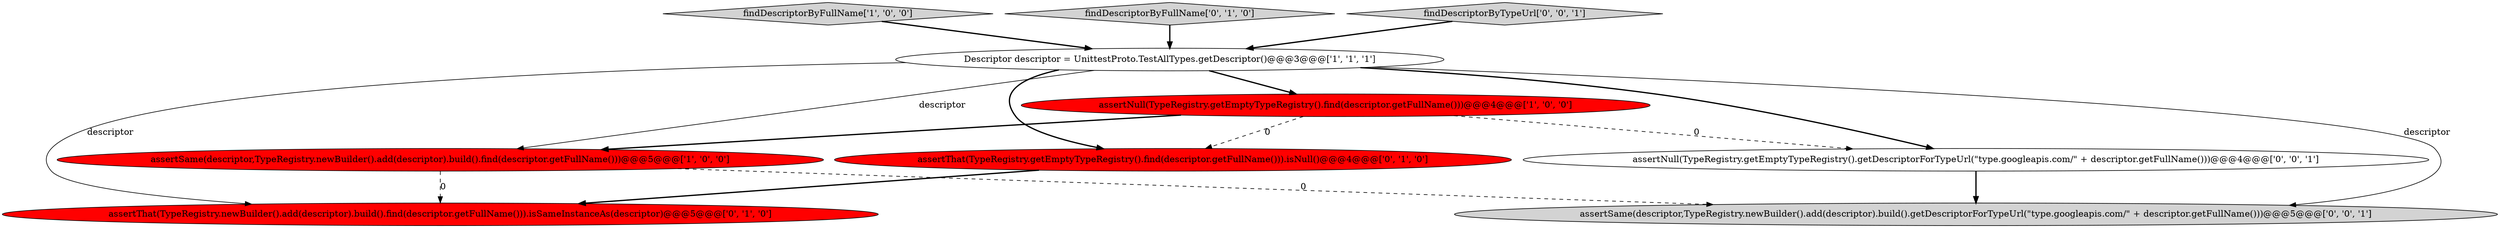 digraph {
3 [style = filled, label = "findDescriptorByFullName['1', '0', '0']", fillcolor = lightgray, shape = diamond image = "AAA0AAABBB1BBB"];
5 [style = filled, label = "assertThat(TypeRegistry.getEmptyTypeRegistry().find(descriptor.getFullName())).isNull()@@@4@@@['0', '1', '0']", fillcolor = red, shape = ellipse image = "AAA1AAABBB2BBB"];
0 [style = filled, label = "assertSame(descriptor,TypeRegistry.newBuilder().add(descriptor).build().find(descriptor.getFullName()))@@@5@@@['1', '0', '0']", fillcolor = red, shape = ellipse image = "AAA1AAABBB1BBB"];
4 [style = filled, label = "assertThat(TypeRegistry.newBuilder().add(descriptor).build().find(descriptor.getFullName())).isSameInstanceAs(descriptor)@@@5@@@['0', '1', '0']", fillcolor = red, shape = ellipse image = "AAA1AAABBB2BBB"];
6 [style = filled, label = "findDescriptorByFullName['0', '1', '0']", fillcolor = lightgray, shape = diamond image = "AAA0AAABBB2BBB"];
8 [style = filled, label = "findDescriptorByTypeUrl['0', '0', '1']", fillcolor = lightgray, shape = diamond image = "AAA0AAABBB3BBB"];
7 [style = filled, label = "assertNull(TypeRegistry.getEmptyTypeRegistry().getDescriptorForTypeUrl(\"type.googleapis.com/\" + descriptor.getFullName()))@@@4@@@['0', '0', '1']", fillcolor = white, shape = ellipse image = "AAA0AAABBB3BBB"];
1 [style = filled, label = "Descriptor descriptor = UnittestProto.TestAllTypes.getDescriptor()@@@3@@@['1', '1', '1']", fillcolor = white, shape = ellipse image = "AAA0AAABBB1BBB"];
9 [style = filled, label = "assertSame(descriptor,TypeRegistry.newBuilder().add(descriptor).build().getDescriptorForTypeUrl(\"type.googleapis.com/\" + descriptor.getFullName()))@@@5@@@['0', '0', '1']", fillcolor = lightgray, shape = ellipse image = "AAA0AAABBB3BBB"];
2 [style = filled, label = "assertNull(TypeRegistry.getEmptyTypeRegistry().find(descriptor.getFullName()))@@@4@@@['1', '0', '0']", fillcolor = red, shape = ellipse image = "AAA1AAABBB1BBB"];
1->5 [style = bold, label=""];
7->9 [style = bold, label=""];
8->1 [style = bold, label=""];
6->1 [style = bold, label=""];
2->5 [style = dashed, label="0"];
1->0 [style = solid, label="descriptor"];
1->2 [style = bold, label=""];
2->0 [style = bold, label=""];
1->9 [style = solid, label="descriptor"];
0->4 [style = dashed, label="0"];
0->9 [style = dashed, label="0"];
1->4 [style = solid, label="descriptor"];
3->1 [style = bold, label=""];
2->7 [style = dashed, label="0"];
1->7 [style = bold, label=""];
5->4 [style = bold, label=""];
}
